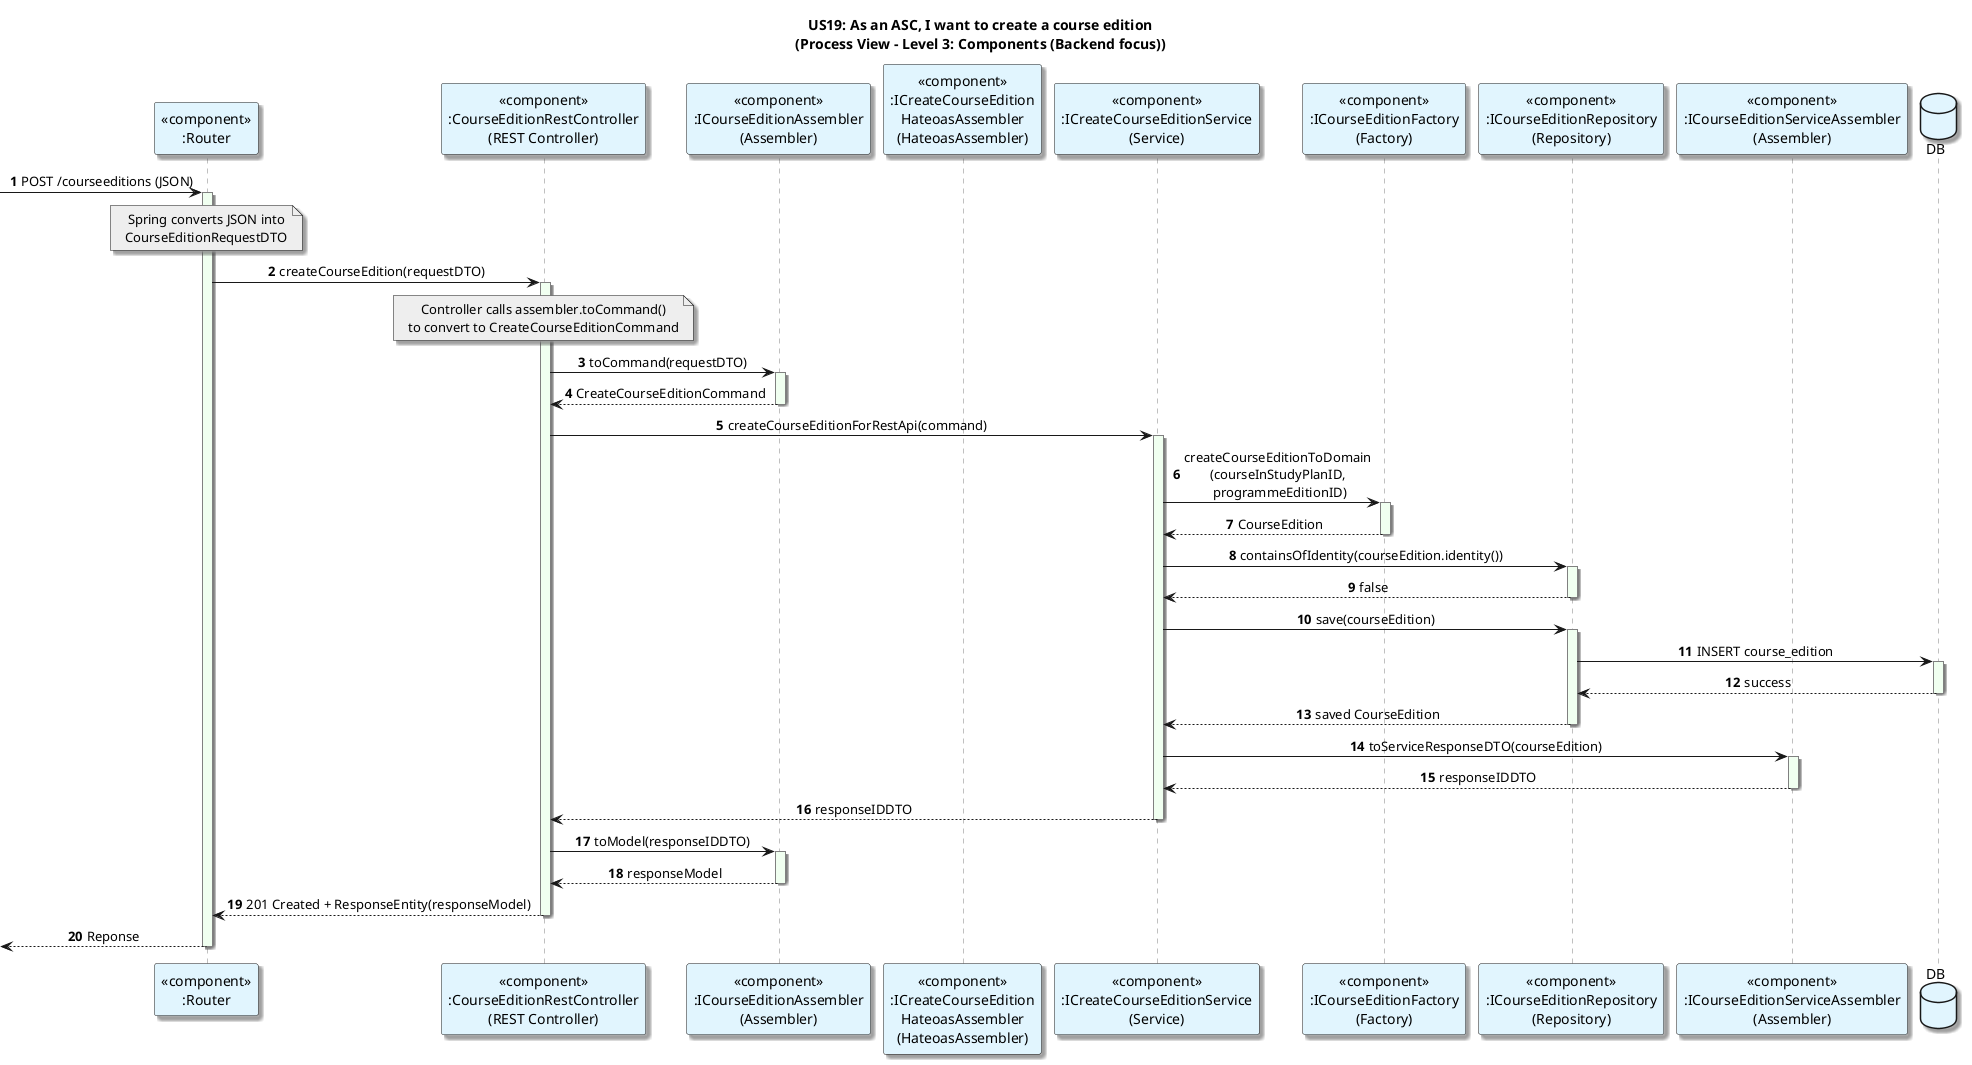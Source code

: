 @startuml
title: US19: As an ASC, I want to create a course edition\n(Process View - Level 3: Components (Backend focus))
autonumber

skinparam {
  ActivityPadding 2
  ActivityMargin 2
  BoxPadding 2
}
skinparam sequence {
    LifeLineBorderColor Grey
    LifeLineBackgroundColor HoneyDew
}
skinparam defaultTextAlignment center
skinparam shadowing true

participant "<<component>>\n:Router" as Router #E1F5FE
participant "<<component>>\n:CourseEditionRestController\n(REST Controller)" as Controller #E1F5FE
participant "<<component>>\n:ICourseEditionAssembler\n(Assembler)" as Assembler #E1F5FE
participant "<<component>>\n:ICreateCourseEdition\nHateoasAssembler\n(HateoasAssembler)" as HatAssembler #E1F5FE
participant "<<component>>\n:ICreateCourseEditionService\n(Service)" as Service #E1F5FE
participant "<<component>>\n:ICourseEditionFactory\n(Factory)" as Factory #E1F5FE
participant "<<component>>\n:ICourseEditionRepository\n(Repository)" as Repository #E1F5FE
participant "<<component>>\n:ICourseEditionServiceAssembler\n(Assembler)" as SAssembler #E1F5FE

database DB as DB #E1F5FE

-> Router: POST /courseeditions (JSON)
activate Router
note over Router #EEEEEE
Spring converts JSON into
CourseEditionRequestDTO
end note
Router -> Controller: createCourseEdition(requestDTO)
activate Controller

note over Controller #EEEEEE
Controller calls assembler.toCommand()
to convert to CreateCourseEditionCommand
end note

Controller -> Assembler: toCommand(requestDTO)
activate Assembler
Assembler --> Controller: CreateCourseEditionCommand
deactivate Assembler

Controller -> Service: createCourseEditionForRestApi(command)
activate Service


Service -> Factory: createCourseEditionToDomain\n(courseInStudyPlanID,\n programmeEditionID)
activate Factory

Factory --> Service: CourseEdition
deactivate Factory

Service -> Repository: containsOfIdentity(courseEdition.identity())
activate Repository
Repository --> Service: false
deactivate Repository

Service -> Repository: save(courseEdition)
activate Repository

Repository -> DB: INSERT course_edition
activate DB
DB --> Repository: success
deactivate DB

Repository --> Service: saved CourseEdition
deactivate Repository



    Service -> SAssembler: toServiceResponseDTO(courseEdition)
    activate SAssembler
    SAssembler --> Service: responseIDDTO
    deactivate SAssembler
    Service --> Controller: responseIDDTO
    deactivate Service
    Controller -> Assembler: toModel(responseIDDTO)
    activate Assembler
    Assembler --> Controller: responseModel
    deactivate Assembler

    Controller --> Router: 201 Created + ResponseEntity(responseModel)



deactivate Controller

<-- Router: Reponse
deactivate Router
@enduml